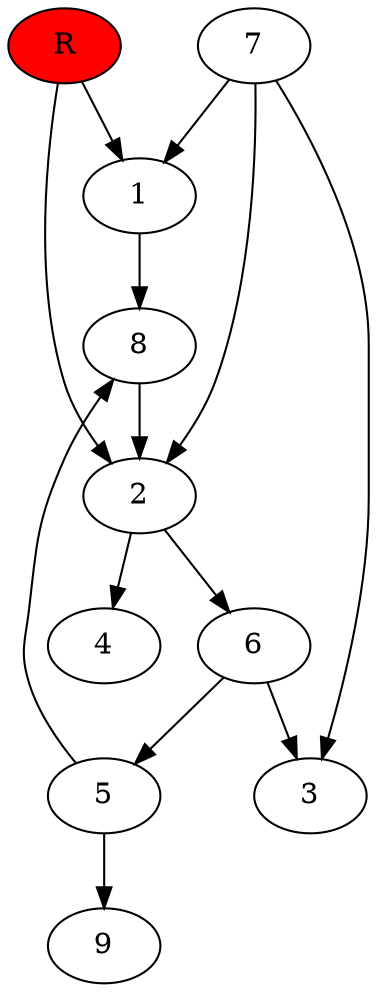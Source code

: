 digraph prb21109 {
	1
	2
	3
	4
	5
	6
	7
	8
	R [fillcolor="#ff0000" style=filled]
	1 -> 8
	2 -> 4
	2 -> 6
	5 -> 8
	5 -> 9
	6 -> 3
	6 -> 5
	7 -> 1
	7 -> 2
	7 -> 3
	8 -> 2
	R -> 1
	R -> 2
}
